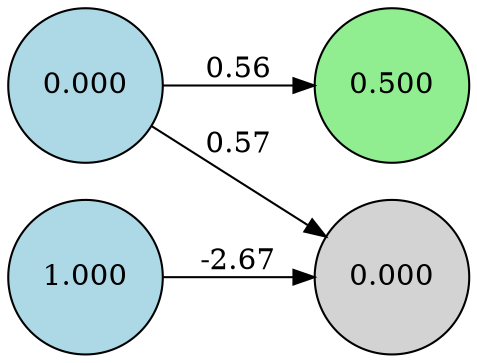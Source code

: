 digraph neat {
  rankdir=LR;
  node [shape=circle];
  node0 [label="0.000", style=filled, fillcolor=lightblue];
  node1 [label="1.000", style=filled, fillcolor=lightblue];
  node61 [label="0.500", style=filled, fillcolor=lightgreen];
  node168 [label="0.000", style=filled, fillcolor=lightgray];
  node1 -> node168 [label="-2.67"];
  node0 -> node168 [label="0.57"];
  node0 -> node61 [label="0.56"];
}
